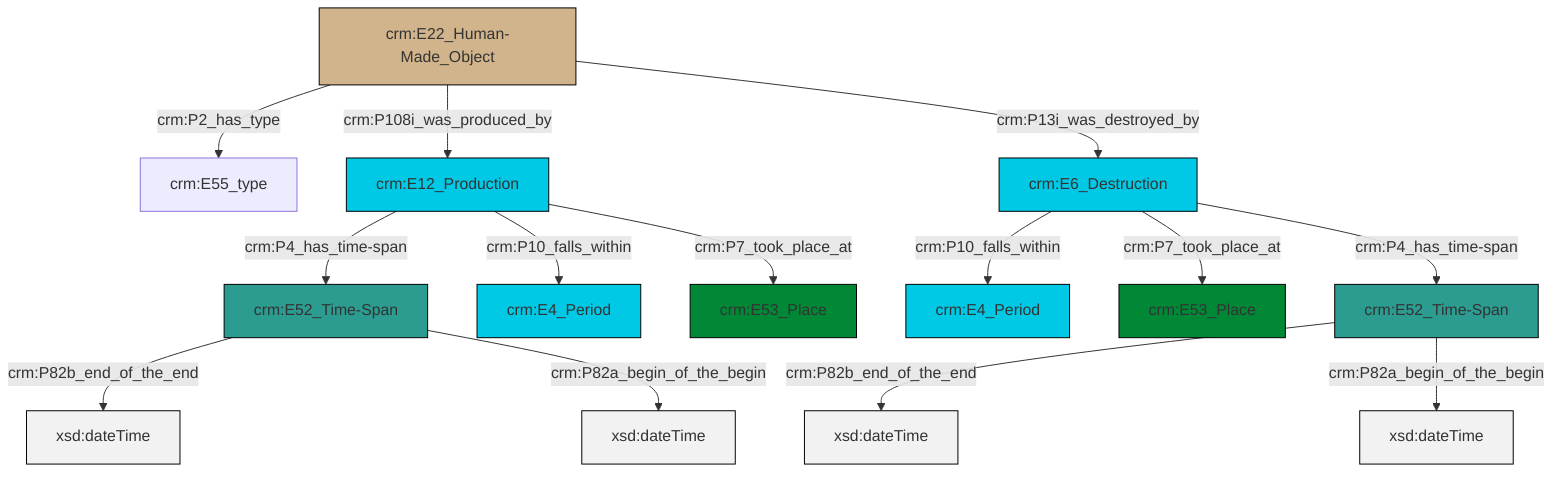 graph TD
classDef Literal fill:#f2f2f2,stroke:#000000;
classDef CRM_Entity fill:#FFFFFF,stroke:#000000;
classDef Temporal_Entity fill:#00C9E6, stroke:#000000;
classDef Type fill:#E18312, stroke:#000000;
classDef Time-Span fill:#2C9C91, stroke:#000000;
classDef Appellation fill:#FFEB7F, stroke:#000000;
classDef Place fill:#008836, stroke:#000000;
classDef Persistent_Item fill:#B266B2, stroke:#000000;
classDef Conceptual_Object fill:#FFD700, stroke:#000000;
classDef Physical_Thing fill:#D2B48C, stroke:#000000;
classDef Actor fill:#f58aad, stroke:#000000;
classDef PC_Classes fill:#4ce600, stroke:#000000;
classDef Multi fill:#cccccc,stroke:#000000;

0["crm:E6_Destruction"]:::Temporal_Entity -->|crm:P10_falls_within| 1["crm:E4_Period"]:::Temporal_Entity
3["crm:E52_Time-Span"]:::Time-Span -->|crm:P82b_end_of_the_end| 4[xsd:dateTime]:::Literal
5["crm:E52_Time-Span"]:::Time-Span -->|crm:P82b_end_of_the_end| 6[xsd:dateTime]:::Literal
9["crm:E22_Human-Made_Object"]:::Physical_Thing -->|crm:P2_has_type| 11["crm:E55_type"]:::Default
7["crm:E12_Production"]:::Temporal_Entity -->|crm:P4_has_time-span| 3["crm:E52_Time-Span"]:::Time-Span
5["crm:E52_Time-Span"]:::Time-Span -->|crm:P82a_begin_of_the_begin| 14[xsd:dateTime]:::Literal
7["crm:E12_Production"]:::Temporal_Entity -->|crm:P10_falls_within| 15["crm:E4_Period"]:::Temporal_Entity
0["crm:E6_Destruction"]:::Temporal_Entity -->|crm:P7_took_place_at| 17["crm:E53_Place"]:::Place
9["crm:E22_Human-Made_Object"]:::Physical_Thing -->|crm:P108i_was_produced_by| 7["crm:E12_Production"]:::Temporal_Entity
0["crm:E6_Destruction"]:::Temporal_Entity -->|crm:P4_has_time-span| 5["crm:E52_Time-Span"]:::Time-Span
9["crm:E22_Human-Made_Object"]:::Physical_Thing -->|crm:P13i_was_destroyed_by| 0["crm:E6_Destruction"]:::Temporal_Entity
7["crm:E12_Production"]:::Temporal_Entity -->|crm:P7_took_place_at| 20["crm:E53_Place"]:::Place
3["crm:E52_Time-Span"]:::Time-Span -->|crm:P82a_begin_of_the_begin| 23[xsd:dateTime]:::Literal